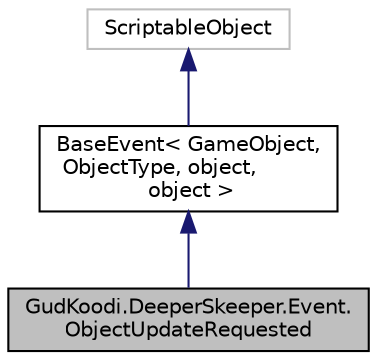 digraph "GudKoodi.DeeperSkeeper.Event.ObjectUpdateRequested"
{
 // LATEX_PDF_SIZE
  edge [fontname="Helvetica",fontsize="10",labelfontname="Helvetica",labelfontsize="10"];
  node [fontname="Helvetica",fontsize="10",shape=record];
  Node1 [label="GudKoodi.DeeperSkeeper.Event.\lObjectUpdateRequested",height=0.2,width=0.4,color="black", fillcolor="grey75", style="filled", fontcolor="black",tooltip="Event for requesting object updates."];
  Node2 -> Node1 [dir="back",color="midnightblue",fontsize="10",style="solid"];
  Node2 [label="BaseEvent\< GameObject,\l ObjectType, object,\l object \>",height=0.2,width=0.4,color="black", fillcolor="white", style="filled",URL="$class_gud_koodi_1_1_deeper_skeeper_1_1_event_1_1_base_event.html",tooltip="Base class for all events."];
  Node3 -> Node2 [dir="back",color="midnightblue",fontsize="10",style="solid"];
  Node3 [label="ScriptableObject",height=0.2,width=0.4,color="grey75", fillcolor="white", style="filled",tooltip=" "];
}
